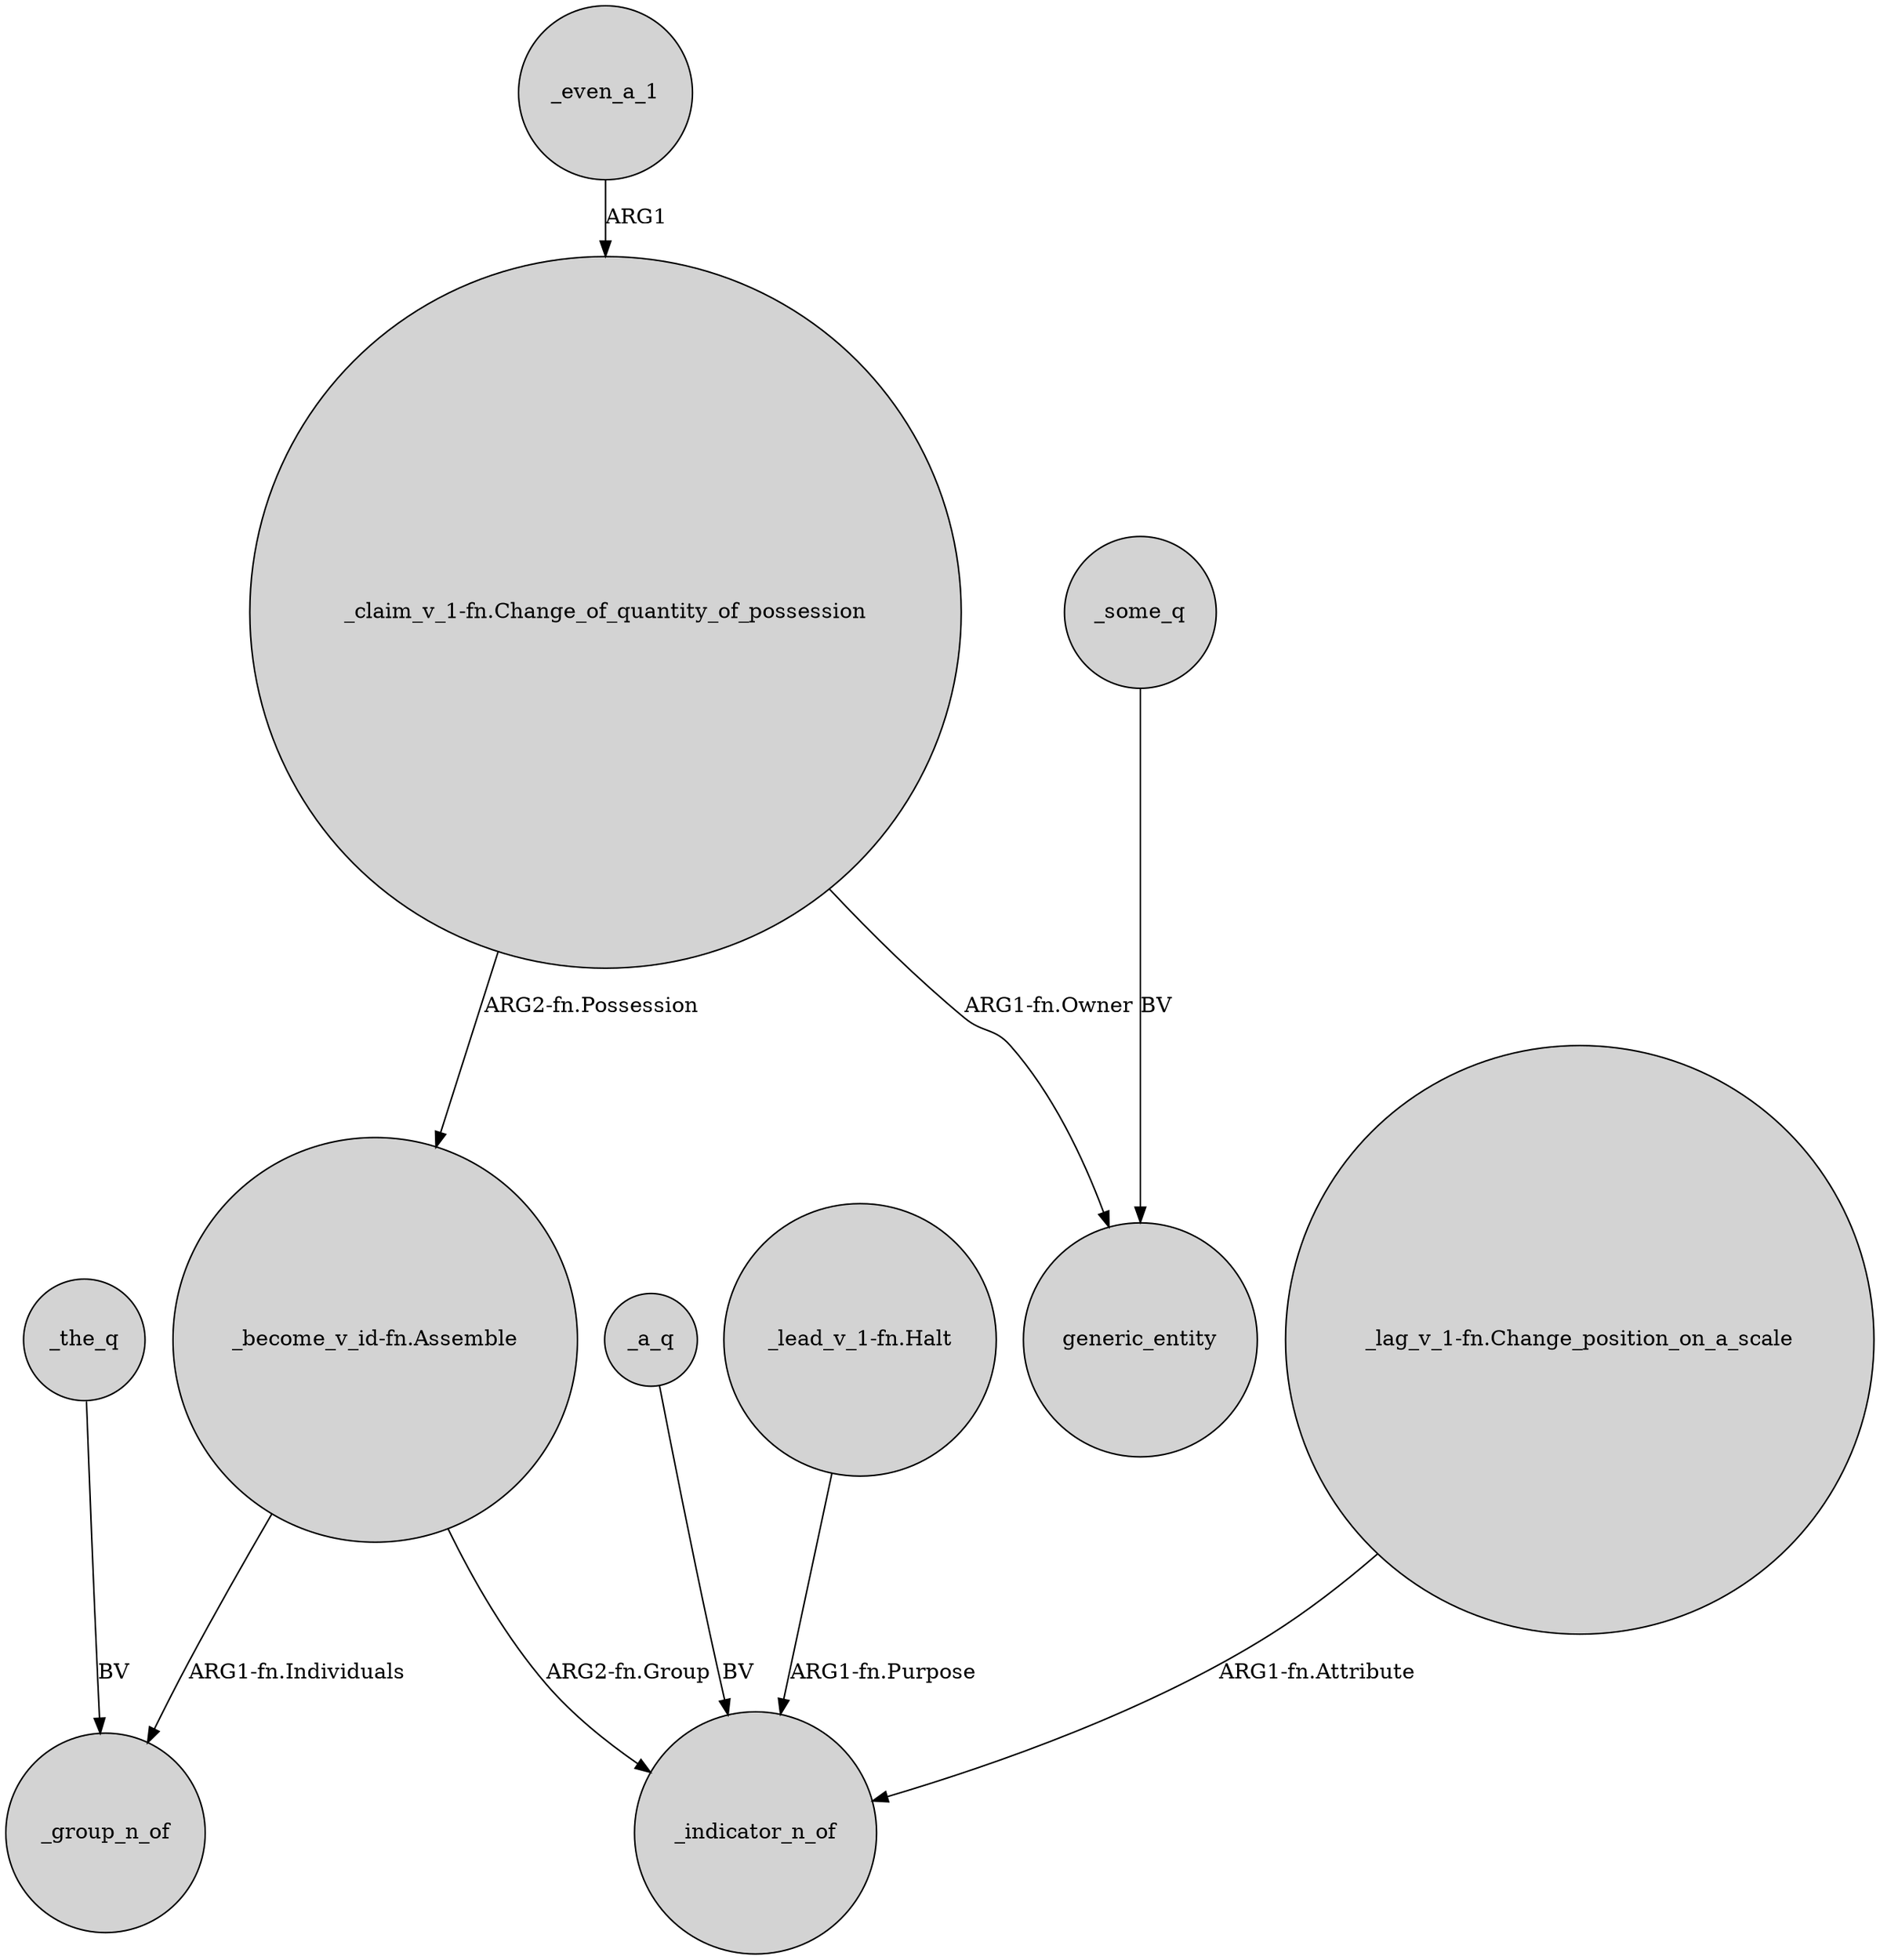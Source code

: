 digraph {
	node [shape=circle style=filled]
	"_claim_v_1-fn.Change_of_quantity_of_possession" -> "_become_v_id-fn.Assemble" [label="ARG2-fn.Possession"]
	_the_q -> _group_n_of [label=BV]
	"_become_v_id-fn.Assemble" -> _indicator_n_of [label="ARG2-fn.Group"]
	_some_q -> generic_entity [label=BV]
	"_claim_v_1-fn.Change_of_quantity_of_possession" -> generic_entity [label="ARG1-fn.Owner"]
	"_lead_v_1-fn.Halt" -> _indicator_n_of [label="ARG1-fn.Purpose"]
	_even_a_1 -> "_claim_v_1-fn.Change_of_quantity_of_possession" [label=ARG1]
	"_lag_v_1-fn.Change_position_on_a_scale" -> _indicator_n_of [label="ARG1-fn.Attribute"]
	"_become_v_id-fn.Assemble" -> _group_n_of [label="ARG1-fn.Individuals"]
	_a_q -> _indicator_n_of [label=BV]
}
